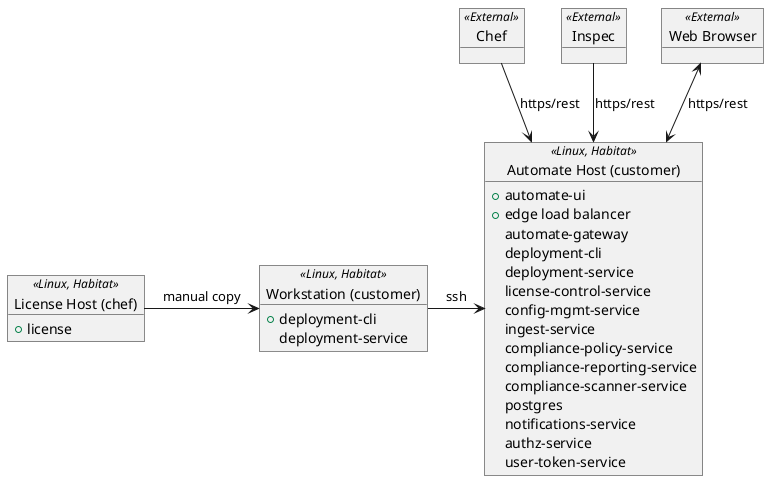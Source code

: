 @startuml
object "Automate Host (customer)" as automate_host <<Linux, Habitat>>{
	+automate-ui
	+edge load balancer
	automate-gateway
	deployment-cli
	deployment-service
	license-control-service
	config-mgmt-service
	ingest-service
	compliance-policy-service
	compliance-reporting-service
	compliance-scanner-service
	postgres
	notifications-service
	authz-service
	user-token-service
}

object "Workstation (customer)" as workstation <<Linux, Habitat>> {
    +deployment-cli
    deployment-service
}

object "License Host (chef)" as license <<Linux, Habitat>> {
    +license
}

object "Chef" as chef <<External>> 
object "Inspec" as inspec <<External>> 
object "Web Browser" as browser <<External>> 

workstation -> automate_host : ssh
license -> workstation : manual copy
chef --> automate_host : https/rest
inspec --> automate_host : https/rest
browser <--> automate_host : https/rest
@enduml

